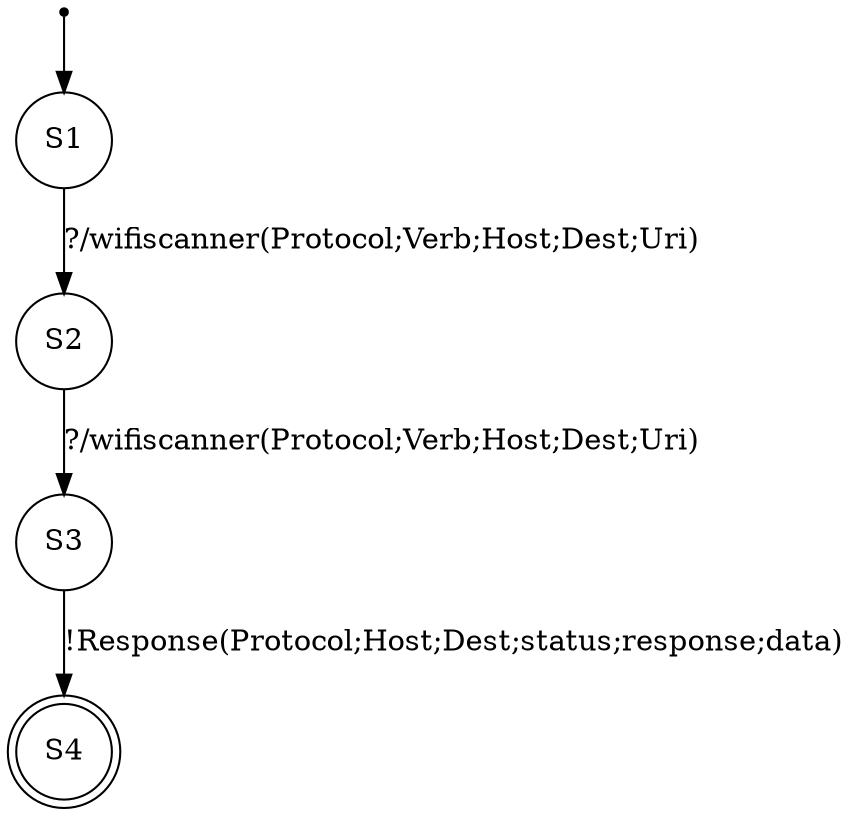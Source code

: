 digraph LTS {
S00[shape=point]
S1[label=S1,shape=circle];
S2[label=S2,shape=circle];
S3[label=S3,shape=circle];
S4[label=S4,shape=doublecircle];
S00 -> S1
S1 -> S2[label ="?/wifiscanner(Protocol;Verb;Host;Dest;Uri)"];
S2 -> S3[label ="?/wifiscanner(Protocol;Verb;Host;Dest;Uri)"];
S3 -> S4[label ="!Response(Protocol;Host;Dest;status;response;data)"];
}
